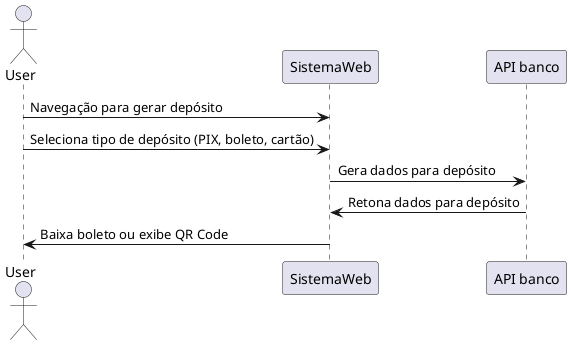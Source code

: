 @startuml
actor User
User -> SistemaWeb : Navegação para gerar depósito
User -> SistemaWeb : Seleciona tipo de depósito (PIX, boleto, cartão)
SistemaWeb -> "API banco" : Gera dados para depósito
"API banco" -> SistemaWeb : Retona dados para depósito
SistemaWeb -> User : Baixa boleto ou exibe QR Code
@enduml
